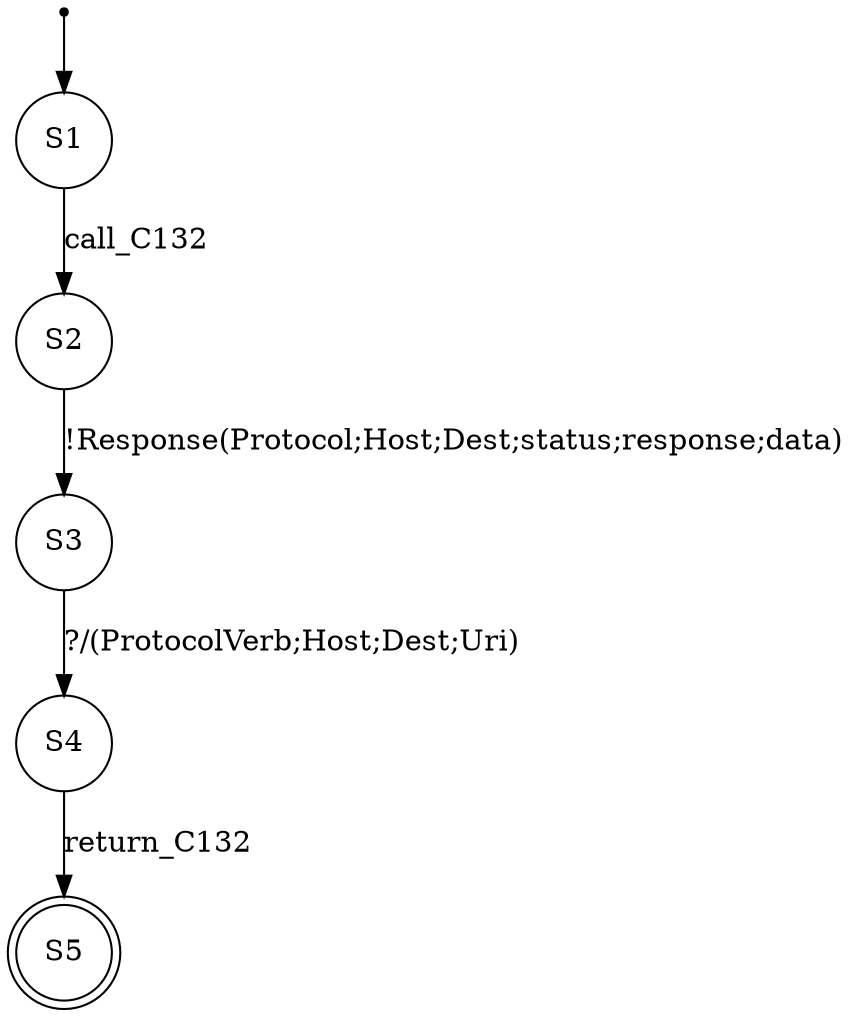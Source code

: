 digraph LTS {
S00[shape=point]
S1[label=S1,shape=circle];
S2[label=S2,shape=circle];
S3[label=S3,shape=circle];
S4[label=S4,shape=circle];
S5[label=S5,shape=doublecircle];
S00 -> S1
S1 -> S2[label ="call_C132"];
S2 -> S3[label ="!Response(Protocol;Host;Dest;status;response;data)"];
S3 -> S4[label ="?/(ProtocolVerb;Host;Dest;Uri)"];
S4 -> S5[label ="return_C132"];
}
